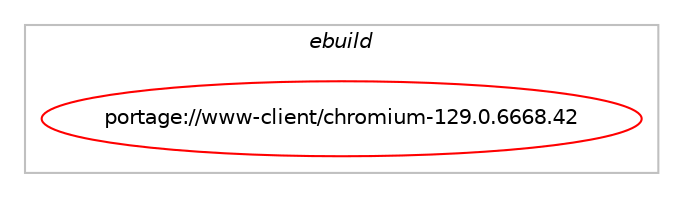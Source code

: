 digraph prolog {

# *************
# Graph options
# *************

newrank=true;
concentrate=true;
compound=true;
graph [rankdir=LR,fontname=Helvetica,fontsize=10,ranksep=1.5];#, ranksep=2.5, nodesep=0.2];
edge  [arrowhead=vee];
node  [fontname=Helvetica,fontsize=10];

# **********
# The ebuild
# **********

subgraph cluster_leftcol {
color=gray;
label=<<i>ebuild</i>>;
id [label="portage://www-client/chromium-129.0.6668.42", color=red, width=4, href="../www-client/chromium-129.0.6668.42.svg"];
}

# ****************
# The dependencies
# ****************

subgraph cluster_midcol {
color=gray;
label=<<i>dependencies</i>>;
subgraph cluster_compile {
fillcolor="#eeeeee";
style=filled;
label=<<i>compile</i>>;
# *** BEGIN UNKNOWN DEPENDENCY TYPE (TODO) ***
# id -> equal(use_conditional_group(negative,headless,portage://www-client/chromium-129.0.6668.42,[use_conditional_group(positive,X,portage://www-client/chromium-129.0.6668.42,[package_dependency(portage://www-client/chromium-129.0.6668.42,install,no,x11-libs,libXcomposite,none,[,,],any_same_slot,[]),package_dependency(portage://www-client/chromium-129.0.6668.42,install,no,x11-libs,libXcursor,none,[,,],any_same_slot,[]),package_dependency(portage://www-client/chromium-129.0.6668.42,install,no,x11-libs,libXdamage,none,[,,],any_same_slot,[]),package_dependency(portage://www-client/chromium-129.0.6668.42,install,no,x11-libs,libXfixes,none,[,,],any_same_slot,[]),package_dependency(portage://www-client/chromium-129.0.6668.42,install,no,x11-libs,libXi,greaterequal,[1.6.0,,,1.6.0],any_same_slot,[]),package_dependency(portage://www-client/chromium-129.0.6668.42,install,no,x11-libs,libXrandr,none,[,,],any_same_slot,[]),package_dependency(portage://www-client/chromium-129.0.6668.42,install,no,x11-libs,libXrender,none,[,,],any_same_slot,[]),package_dependency(portage://www-client/chromium-129.0.6668.42,install,no,x11-libs,libXtst,none,[,,],any_same_slot,[]),package_dependency(portage://www-client/chromium-129.0.6668.42,install,no,x11-libs,libxshmfence,none,[,,],any_same_slot,[])]),package_dependency(portage://www-client/chromium-129.0.6668.42,install,no,app-accessibility,at-spi2-core,greaterequal,[2.46.0,,,2.46.0],[slot(2)],[]),package_dependency(portage://www-client/chromium-129.0.6668.42,install,no,media-libs,mesa,none,[,,],any_same_slot,[use(optenable(X),none),use(optenable(wayland),none)]),use_conditional_group(positive,cups,portage://www-client/chromium-129.0.6668.42,[package_dependency(portage://www-client/chromium-129.0.6668.42,install,no,net-print,cups,greaterequal,[1.3.11,,,1.3.11],any_same_slot,[])]),package_dependency(portage://www-client/chromium-129.0.6668.42,install,no,virtual,udev,none,[,,],[],[]),package_dependency(portage://www-client/chromium-129.0.6668.42,install,no,x11-libs,cairo,none,[,,],any_same_slot,[]),package_dependency(portage://www-client/chromium-129.0.6668.42,install,no,x11-libs,gdk-pixbuf,none,[,,],[slot(2)],[]),package_dependency(portage://www-client/chromium-129.0.6668.42,install,no,x11-libs,pango,none,[,,],any_same_slot,[]),use_conditional_group(positive,qt5,portage://www-client/chromium-129.0.6668.42,[package_dependency(portage://www-client/chromium-129.0.6668.42,install,no,dev-qt,qtcore,none,[,,],[slot(5)],[]),package_dependency(portage://www-client/chromium-129.0.6668.42,install,no,dev-qt,qtwidgets,none,[,,],[slot(5)],[])]),use_conditional_group(positive,qt6,portage://www-client/chromium-129.0.6668.42,[package_dependency(portage://www-client/chromium-129.0.6668.42,install,no,dev-qt,qtbase,none,[,,],[slot(6)],[use(enable(gui),none),use(enable(widgets),none)])])]))
# *** END UNKNOWN DEPENDENCY TYPE (TODO) ***

# *** BEGIN UNKNOWN DEPENDENCY TYPE (TODO) ***
# id -> equal(use_conditional_group(negative,headless,portage://www-client/chromium-129.0.6668.42,[use_conditional_group(positive,gtk4,portage://www-client/chromium-129.0.6668.42,[package_dependency(portage://www-client/chromium-129.0.6668.42,install,no,gui-libs,gtk,none,[,,],[slot(4)],[use(optenable(X),none),use(optenable(wayland),none)])]),use_conditional_group(negative,gtk4,portage://www-client/chromium-129.0.6668.42,[package_dependency(portage://www-client/chromium-129.0.6668.42,install,no,x11-libs,gtk+,none,[,,],[slot(3)],[use(optenable(X),none),use(optenable(wayland),none)])])]))
# *** END UNKNOWN DEPENDENCY TYPE (TODO) ***

# *** BEGIN UNKNOWN DEPENDENCY TYPE (TODO) ***
# id -> equal(use_conditional_group(negative,headless,portage://www-client/chromium-129.0.6668.42,[package_dependency(portage://www-client/chromium-129.0.6668.42,install,no,dev-libs,glib,none,[,,],[slot(2)],[]),package_dependency(portage://www-client/chromium-129.0.6668.42,install,no,media-libs,alsa-lib,greaterequal,[1.0.19,,,1.0.19],any_same_slot,[]),use_conditional_group(positive,pulseaudio,portage://www-client/chromium-129.0.6668.42,[package_dependency(portage://www-client/chromium-129.0.6668.42,install,no,media-libs,libpulse,none,[,,],any_same_slot,[])]),package_dependency(portage://www-client/chromium-129.0.6668.42,install,no,sys-apps,pciutils,none,[,,],any_same_slot,[]),use_conditional_group(positive,kerberos,portage://www-client/chromium-129.0.6668.42,[package_dependency(portage://www-client/chromium-129.0.6668.42,install,no,virtual,krb5,none,[,,],[],[])]),use_conditional_group(positive,vaapi,portage://www-client/chromium-129.0.6668.42,[package_dependency(portage://www-client/chromium-129.0.6668.42,install,no,media-libs,libva,greaterequal,[2.7,,,2.7],any_same_slot,[use(optenable(X),none),use(optenable(wayland),none)])]),use_conditional_group(positive,X,portage://www-client/chromium-129.0.6668.42,[package_dependency(portage://www-client/chromium-129.0.6668.42,install,no,x11-base,xorg-proto,none,[,,],any_same_slot,[]),package_dependency(portage://www-client/chromium-129.0.6668.42,install,no,x11-libs,libX11,none,[,,],any_same_slot,[]),package_dependency(portage://www-client/chromium-129.0.6668.42,install,no,x11-libs,libxcb,none,[,,],any_same_slot,[]),package_dependency(portage://www-client/chromium-129.0.6668.42,install,no,x11-libs,libXext,none,[,,],any_same_slot,[])]),package_dependency(portage://www-client/chromium-129.0.6668.42,install,no,x11-libs,libxkbcommon,none,[,,],any_same_slot,[]),use_conditional_group(positive,wayland,portage://www-client/chromium-129.0.6668.42,[package_dependency(portage://www-client/chromium-129.0.6668.42,install,no,dev-libs,libffi,none,[,,],any_same_slot,[]),package_dependency(portage://www-client/chromium-129.0.6668.42,install,no,dev-libs,wayland,none,[,,],any_same_slot,[]),use_conditional_group(positive,screencast,portage://www-client/chromium-129.0.6668.42,[package_dependency(portage://www-client/chromium-129.0.6668.42,install,no,media-video,pipewire,none,[,,],any_same_slot,[])])])]))
# *** END UNKNOWN DEPENDENCY TYPE (TODO) ***

# *** BEGIN UNKNOWN DEPENDENCY TYPE (TODO) ***
# id -> equal(use_conditional_group(positive,system-harfbuzz,portage://www-client/chromium-129.0.6668.42,[package_dependency(portage://www-client/chromium-129.0.6668.42,install,no,media-libs,harfbuzz,greaterequal,[3,,,3],[slot(0),equal],[use(enable(icu),negative)])]))
# *** END UNKNOWN DEPENDENCY TYPE (TODO) ***

# *** BEGIN UNKNOWN DEPENDENCY TYPE (TODO) ***
# id -> equal(use_conditional_group(positive,system-icu,portage://www-client/chromium-129.0.6668.42,[package_dependency(portage://www-client/chromium-129.0.6668.42,install,no,dev-libs,icu,greaterequal,[73.0,,,73.0],any_same_slot,[])]))
# *** END UNKNOWN DEPENDENCY TYPE (TODO) ***

# *** BEGIN UNKNOWN DEPENDENCY TYPE (TODO) ***
# id -> equal(use_conditional_group(positive,system-png,portage://www-client/chromium-129.0.6668.42,[package_dependency(portage://www-client/chromium-129.0.6668.42,install,no,media-libs,libpng,none,[,,],any_same_slot,[use(disable(apng),negative)])]))
# *** END UNKNOWN DEPENDENCY TYPE (TODO) ***

# *** BEGIN UNKNOWN DEPENDENCY TYPE (TODO) ***
# id -> equal(use_conditional_group(positive,system-zstd,portage://www-client/chromium-129.0.6668.42,[package_dependency(portage://www-client/chromium-129.0.6668.42,install,no,app-arch,zstd,greaterequal,[1.5.5,,,1.5.5],any_same_slot,[])]))
# *** END UNKNOWN DEPENDENCY TYPE (TODO) ***

# *** BEGIN UNKNOWN DEPENDENCY TYPE (TODO) ***
# id -> equal(package_dependency(portage://www-client/chromium-129.0.6668.42,install,no,app-arch,bzip2,none,[,,],any_same_slot,[]))
# *** END UNKNOWN DEPENDENCY TYPE (TODO) ***

# *** BEGIN UNKNOWN DEPENDENCY TYPE (TODO) ***
# id -> equal(package_dependency(portage://www-client/chromium-129.0.6668.42,install,no,dev-libs,expat,none,[,,],any_same_slot,[]))
# *** END UNKNOWN DEPENDENCY TYPE (TODO) ***

# *** BEGIN UNKNOWN DEPENDENCY TYPE (TODO) ***
# id -> equal(package_dependency(portage://www-client/chromium-129.0.6668.42,install,no,dev-libs,libxml2,greaterequal,[2.12.4,,,2.12.4],any_same_slot,[use(enable(icu),none)]))
# *** END UNKNOWN DEPENDENCY TYPE (TODO) ***

# *** BEGIN UNKNOWN DEPENDENCY TYPE (TODO) ***
# id -> equal(package_dependency(portage://www-client/chromium-129.0.6668.42,install,no,dev-libs,libxslt,none,[,,],any_same_slot,[]))
# *** END UNKNOWN DEPENDENCY TYPE (TODO) ***

# *** BEGIN UNKNOWN DEPENDENCY TYPE (TODO) ***
# id -> equal(package_dependency(portage://www-client/chromium-129.0.6668.42,install,no,dev-libs,nspr,none,[,,],any_same_slot,[]))
# *** END UNKNOWN DEPENDENCY TYPE (TODO) ***

# *** BEGIN UNKNOWN DEPENDENCY TYPE (TODO) ***
# id -> equal(package_dependency(portage://www-client/chromium-129.0.6668.42,install,no,dev-libs,nss,greaterequal,[3.26,,,3.26],any_same_slot,[]))
# *** END UNKNOWN DEPENDENCY TYPE (TODO) ***

# *** BEGIN UNKNOWN DEPENDENCY TYPE (TODO) ***
# id -> equal(package_dependency(portage://www-client/chromium-129.0.6668.42,install,no,media-libs,flac,none,[,,],any_same_slot,[]))
# *** END UNKNOWN DEPENDENCY TYPE (TODO) ***

# *** BEGIN UNKNOWN DEPENDENCY TYPE (TODO) ***
# id -> equal(package_dependency(portage://www-client/chromium-129.0.6668.42,install,no,media-libs,fontconfig,none,[,,],any_same_slot,[]))
# *** END UNKNOWN DEPENDENCY TYPE (TODO) ***

# *** BEGIN UNKNOWN DEPENDENCY TYPE (TODO) ***
# id -> equal(package_dependency(portage://www-client/chromium-129.0.6668.42,install,no,media-libs,freetype,greaterequal,[2.11.0,,-r1,2.11.0-r1],any_same_slot,[]))
# *** END UNKNOWN DEPENDENCY TYPE (TODO) ***

# *** BEGIN UNKNOWN DEPENDENCY TYPE (TODO) ***
# id -> equal(package_dependency(portage://www-client/chromium-129.0.6668.42,install,no,media-libs,libjpeg-turbo,none,[,,],any_same_slot,[]))
# *** END UNKNOWN DEPENDENCY TYPE (TODO) ***

# *** BEGIN UNKNOWN DEPENDENCY TYPE (TODO) ***
# id -> equal(package_dependency(portage://www-client/chromium-129.0.6668.42,install,no,media-libs,libwebp,greaterequal,[0.4.0,,,0.4.0],any_same_slot,[]))
# *** END UNKNOWN DEPENDENCY TYPE (TODO) ***

# *** BEGIN UNKNOWN DEPENDENCY TYPE (TODO) ***
# id -> equal(package_dependency(portage://www-client/chromium-129.0.6668.42,install,no,media-libs,mesa,none,[,,],any_same_slot,[use(enable(gbm),positive)]))
# *** END UNKNOWN DEPENDENCY TYPE (TODO) ***

# *** BEGIN UNKNOWN DEPENDENCY TYPE (TODO) ***
# id -> equal(package_dependency(portage://www-client/chromium-129.0.6668.42,install,no,media-libs,openh264,greaterequal,[1.6.0,,,1.6.0],any_same_slot,[]))
# *** END UNKNOWN DEPENDENCY TYPE (TODO) ***

# *** BEGIN UNKNOWN DEPENDENCY TYPE (TODO) ***
# id -> equal(package_dependency(portage://www-client/chromium-129.0.6668.42,install,no,net-misc,curl,none,[,,],[],[use(enable(ssl),none)]))
# *** END UNKNOWN DEPENDENCY TYPE (TODO) ***

# *** BEGIN UNKNOWN DEPENDENCY TYPE (TODO) ***
# id -> equal(package_dependency(portage://www-client/chromium-129.0.6668.42,install,no,sys-apps,dbus,none,[,,],any_same_slot,[]))
# *** END UNKNOWN DEPENDENCY TYPE (TODO) ***

# *** BEGIN UNKNOWN DEPENDENCY TYPE (TODO) ***
# id -> equal(package_dependency(portage://www-client/chromium-129.0.6668.42,install,no,sys-libs,zlib,none,[,,],any_same_slot,[]))
# *** END UNKNOWN DEPENDENCY TYPE (TODO) ***

# *** BEGIN UNKNOWN DEPENDENCY TYPE (TODO) ***
# id -> equal(package_dependency(portage://www-client/chromium-129.0.6668.42,install,no,sys-libs,zlib,none,[,,],any_same_slot,[use(enable(minizip),none)]))
# *** END UNKNOWN DEPENDENCY TYPE (TODO) ***

# *** BEGIN UNKNOWN DEPENDENCY TYPE (TODO) ***
# id -> equal(package_dependency(portage://www-client/chromium-129.0.6668.42,install,no,x11-libs,libdrm,none,[,,],any_same_slot,[]))
# *** END UNKNOWN DEPENDENCY TYPE (TODO) ***

}
subgraph cluster_compileandrun {
fillcolor="#eeeeee";
style=filled;
label=<<i>compile and run</i>>;
}
subgraph cluster_run {
fillcolor="#eeeeee";
style=filled;
label=<<i>run</i>>;
# *** BEGIN UNKNOWN DEPENDENCY TYPE (TODO) ***
# id -> equal(use_conditional_group(negative,headless,portage://www-client/chromium-129.0.6668.42,[any_of_group([package_dependency(portage://www-client/chromium-129.0.6668.42,run,no,x11-libs,gtk+,none,[,,],[slot(3)],[use(optenable(X),none),use(optenable(wayland),none)]),package_dependency(portage://www-client/chromium-129.0.6668.42,run,no,gui-libs,gtk,none,[,,],[slot(4)],[use(optenable(X),none),use(optenable(wayland),none)])]),use_conditional_group(positive,qt5,portage://www-client/chromium-129.0.6668.42,[package_dependency(portage://www-client/chromium-129.0.6668.42,run,no,dev-qt,qtgui,none,[,,],[slot(5)],[use(optenable(X),none),use(optenable(wayland),none)])]),use_conditional_group(positive,qt6,portage://www-client/chromium-129.0.6668.42,[package_dependency(portage://www-client/chromium-129.0.6668.42,run,no,dev-qt,qtbase,none,[,,],[slot(6)],[use(optenable(X),none),use(optenable(wayland),none)])])]))
# *** END UNKNOWN DEPENDENCY TYPE (TODO) ***

# *** BEGIN UNKNOWN DEPENDENCY TYPE (TODO) ***
# id -> equal(use_conditional_group(negative,headless,portage://www-client/chromium-129.0.6668.42,[use_conditional_group(positive,X,portage://www-client/chromium-129.0.6668.42,[package_dependency(portage://www-client/chromium-129.0.6668.42,run,no,x11-libs,libXcomposite,none,[,,],any_same_slot,[]),package_dependency(portage://www-client/chromium-129.0.6668.42,run,no,x11-libs,libXcursor,none,[,,],any_same_slot,[]),package_dependency(portage://www-client/chromium-129.0.6668.42,run,no,x11-libs,libXdamage,none,[,,],any_same_slot,[]),package_dependency(portage://www-client/chromium-129.0.6668.42,run,no,x11-libs,libXfixes,none,[,,],any_same_slot,[]),package_dependency(portage://www-client/chromium-129.0.6668.42,run,no,x11-libs,libXi,greaterequal,[1.6.0,,,1.6.0],any_same_slot,[]),package_dependency(portage://www-client/chromium-129.0.6668.42,run,no,x11-libs,libXrandr,none,[,,],any_same_slot,[]),package_dependency(portage://www-client/chromium-129.0.6668.42,run,no,x11-libs,libXrender,none,[,,],any_same_slot,[]),package_dependency(portage://www-client/chromium-129.0.6668.42,run,no,x11-libs,libXtst,none,[,,],any_same_slot,[]),package_dependency(portage://www-client/chromium-129.0.6668.42,run,no,x11-libs,libxshmfence,none,[,,],any_same_slot,[])]),package_dependency(portage://www-client/chromium-129.0.6668.42,run,no,app-accessibility,at-spi2-core,greaterequal,[2.46.0,,,2.46.0],[slot(2)],[]),package_dependency(portage://www-client/chromium-129.0.6668.42,run,no,media-libs,mesa,none,[,,],any_same_slot,[use(optenable(X),none),use(optenable(wayland),none)]),use_conditional_group(positive,cups,portage://www-client/chromium-129.0.6668.42,[package_dependency(portage://www-client/chromium-129.0.6668.42,run,no,net-print,cups,greaterequal,[1.3.11,,,1.3.11],any_same_slot,[])]),package_dependency(portage://www-client/chromium-129.0.6668.42,run,no,virtual,udev,none,[,,],[],[]),package_dependency(portage://www-client/chromium-129.0.6668.42,run,no,x11-libs,cairo,none,[,,],any_same_slot,[]),package_dependency(portage://www-client/chromium-129.0.6668.42,run,no,x11-libs,gdk-pixbuf,none,[,,],[slot(2)],[]),package_dependency(portage://www-client/chromium-129.0.6668.42,run,no,x11-libs,pango,none,[,,],any_same_slot,[]),use_conditional_group(positive,qt5,portage://www-client/chromium-129.0.6668.42,[package_dependency(portage://www-client/chromium-129.0.6668.42,run,no,dev-qt,qtcore,none,[,,],[slot(5)],[]),package_dependency(portage://www-client/chromium-129.0.6668.42,run,no,dev-qt,qtwidgets,none,[,,],[slot(5)],[])]),use_conditional_group(positive,qt6,portage://www-client/chromium-129.0.6668.42,[package_dependency(portage://www-client/chromium-129.0.6668.42,run,no,dev-qt,qtbase,none,[,,],[slot(6)],[use(enable(gui),none),use(enable(widgets),none)])])]))
# *** END UNKNOWN DEPENDENCY TYPE (TODO) ***

# *** BEGIN UNKNOWN DEPENDENCY TYPE (TODO) ***
# id -> equal(use_conditional_group(negative,headless,portage://www-client/chromium-129.0.6668.42,[package_dependency(portage://www-client/chromium-129.0.6668.42,run,no,dev-libs,glib,none,[,,],[slot(2)],[]),package_dependency(portage://www-client/chromium-129.0.6668.42,run,no,media-libs,alsa-lib,greaterequal,[1.0.19,,,1.0.19],any_same_slot,[]),use_conditional_group(positive,pulseaudio,portage://www-client/chromium-129.0.6668.42,[package_dependency(portage://www-client/chromium-129.0.6668.42,run,no,media-libs,libpulse,none,[,,],any_same_slot,[])]),package_dependency(portage://www-client/chromium-129.0.6668.42,run,no,sys-apps,pciutils,none,[,,],any_same_slot,[]),use_conditional_group(positive,kerberos,portage://www-client/chromium-129.0.6668.42,[package_dependency(portage://www-client/chromium-129.0.6668.42,run,no,virtual,krb5,none,[,,],[],[])]),use_conditional_group(positive,vaapi,portage://www-client/chromium-129.0.6668.42,[package_dependency(portage://www-client/chromium-129.0.6668.42,run,no,media-libs,libva,greaterequal,[2.7,,,2.7],any_same_slot,[use(optenable(X),none),use(optenable(wayland),none)])]),use_conditional_group(positive,X,portage://www-client/chromium-129.0.6668.42,[package_dependency(portage://www-client/chromium-129.0.6668.42,run,no,x11-base,xorg-proto,none,[,,],any_same_slot,[]),package_dependency(portage://www-client/chromium-129.0.6668.42,run,no,x11-libs,libX11,none,[,,],any_same_slot,[]),package_dependency(portage://www-client/chromium-129.0.6668.42,run,no,x11-libs,libxcb,none,[,,],any_same_slot,[]),package_dependency(portage://www-client/chromium-129.0.6668.42,run,no,x11-libs,libXext,none,[,,],any_same_slot,[])]),package_dependency(portage://www-client/chromium-129.0.6668.42,run,no,x11-libs,libxkbcommon,none,[,,],any_same_slot,[]),use_conditional_group(positive,wayland,portage://www-client/chromium-129.0.6668.42,[package_dependency(portage://www-client/chromium-129.0.6668.42,run,no,dev-libs,libffi,none,[,,],any_same_slot,[]),package_dependency(portage://www-client/chromium-129.0.6668.42,run,no,dev-libs,wayland,none,[,,],any_same_slot,[]),use_conditional_group(positive,screencast,portage://www-client/chromium-129.0.6668.42,[package_dependency(portage://www-client/chromium-129.0.6668.42,run,no,media-video,pipewire,none,[,,],any_same_slot,[])])])]))
# *** END UNKNOWN DEPENDENCY TYPE (TODO) ***

# *** BEGIN UNKNOWN DEPENDENCY TYPE (TODO) ***
# id -> equal(use_conditional_group(positive,bindist,portage://www-client/chromium-129.0.6668.42,[use_conditional_group(negative,ffmpeg-chromium,portage://www-client/chromium-129.0.6668.42,[package_dependency(portage://www-client/chromium-129.0.6668.42,run,no,media-video,ffmpeg,greaterequal,[6.1,,-r1,6.1-r1],[slot(0),subslot(58.60.60)],[use(enable(chromium),none)])]),use_conditional_group(positive,ffmpeg-chromium,portage://www-client/chromium-129.0.6668.42,[package_dependency(portage://www-client/chromium-129.0.6668.42,run,no,media-video,ffmpeg-chromium,none,[,,],[slot(129)],[])])]))
# *** END UNKNOWN DEPENDENCY TYPE (TODO) ***

# *** BEGIN UNKNOWN DEPENDENCY TYPE (TODO) ***
# id -> equal(use_conditional_group(positive,selinux,portage://www-client/chromium-129.0.6668.42,[package_dependency(portage://www-client/chromium-129.0.6668.42,run,no,sec-policy,selinux-chromium,none,[,,],[],[])]))
# *** END UNKNOWN DEPENDENCY TYPE (TODO) ***

# *** BEGIN UNKNOWN DEPENDENCY TYPE (TODO) ***
# id -> equal(use_conditional_group(positive,system-harfbuzz,portage://www-client/chromium-129.0.6668.42,[package_dependency(portage://www-client/chromium-129.0.6668.42,run,no,media-libs,harfbuzz,greaterequal,[3,,,3],[slot(0),equal],[use(enable(icu),negative)])]))
# *** END UNKNOWN DEPENDENCY TYPE (TODO) ***

# *** BEGIN UNKNOWN DEPENDENCY TYPE (TODO) ***
# id -> equal(use_conditional_group(positive,system-icu,portage://www-client/chromium-129.0.6668.42,[package_dependency(portage://www-client/chromium-129.0.6668.42,run,no,dev-libs,icu,greaterequal,[73.0,,,73.0],any_same_slot,[])]))
# *** END UNKNOWN DEPENDENCY TYPE (TODO) ***

# *** BEGIN UNKNOWN DEPENDENCY TYPE (TODO) ***
# id -> equal(use_conditional_group(positive,system-png,portage://www-client/chromium-129.0.6668.42,[package_dependency(portage://www-client/chromium-129.0.6668.42,run,no,media-libs,libpng,none,[,,],any_same_slot,[use(disable(apng),negative)])]))
# *** END UNKNOWN DEPENDENCY TYPE (TODO) ***

# *** BEGIN UNKNOWN DEPENDENCY TYPE (TODO) ***
# id -> equal(use_conditional_group(positive,system-zstd,portage://www-client/chromium-129.0.6668.42,[package_dependency(portage://www-client/chromium-129.0.6668.42,run,no,app-arch,zstd,greaterequal,[1.5.5,,,1.5.5],any_same_slot,[])]))
# *** END UNKNOWN DEPENDENCY TYPE (TODO) ***

# *** BEGIN UNKNOWN DEPENDENCY TYPE (TODO) ***
# id -> equal(package_dependency(portage://www-client/chromium-129.0.6668.42,run,no,app-arch,bzip2,none,[,,],any_same_slot,[]))
# *** END UNKNOWN DEPENDENCY TYPE (TODO) ***

# *** BEGIN UNKNOWN DEPENDENCY TYPE (TODO) ***
# id -> equal(package_dependency(portage://www-client/chromium-129.0.6668.42,run,no,dev-libs,expat,none,[,,],any_same_slot,[]))
# *** END UNKNOWN DEPENDENCY TYPE (TODO) ***

# *** BEGIN UNKNOWN DEPENDENCY TYPE (TODO) ***
# id -> equal(package_dependency(portage://www-client/chromium-129.0.6668.42,run,no,dev-libs,libxml2,greaterequal,[2.12.4,,,2.12.4],any_same_slot,[use(enable(icu),none)]))
# *** END UNKNOWN DEPENDENCY TYPE (TODO) ***

# *** BEGIN UNKNOWN DEPENDENCY TYPE (TODO) ***
# id -> equal(package_dependency(portage://www-client/chromium-129.0.6668.42,run,no,dev-libs,libxslt,none,[,,],any_same_slot,[]))
# *** END UNKNOWN DEPENDENCY TYPE (TODO) ***

# *** BEGIN UNKNOWN DEPENDENCY TYPE (TODO) ***
# id -> equal(package_dependency(portage://www-client/chromium-129.0.6668.42,run,no,dev-libs,nspr,none,[,,],any_same_slot,[]))
# *** END UNKNOWN DEPENDENCY TYPE (TODO) ***

# *** BEGIN UNKNOWN DEPENDENCY TYPE (TODO) ***
# id -> equal(package_dependency(portage://www-client/chromium-129.0.6668.42,run,no,dev-libs,nss,greaterequal,[3.26,,,3.26],any_same_slot,[]))
# *** END UNKNOWN DEPENDENCY TYPE (TODO) ***

# *** BEGIN UNKNOWN DEPENDENCY TYPE (TODO) ***
# id -> equal(package_dependency(portage://www-client/chromium-129.0.6668.42,run,no,media-libs,flac,none,[,,],any_same_slot,[]))
# *** END UNKNOWN DEPENDENCY TYPE (TODO) ***

# *** BEGIN UNKNOWN DEPENDENCY TYPE (TODO) ***
# id -> equal(package_dependency(portage://www-client/chromium-129.0.6668.42,run,no,media-libs,fontconfig,none,[,,],any_same_slot,[]))
# *** END UNKNOWN DEPENDENCY TYPE (TODO) ***

# *** BEGIN UNKNOWN DEPENDENCY TYPE (TODO) ***
# id -> equal(package_dependency(portage://www-client/chromium-129.0.6668.42,run,no,media-libs,freetype,greaterequal,[2.11.0,,-r1,2.11.0-r1],any_same_slot,[]))
# *** END UNKNOWN DEPENDENCY TYPE (TODO) ***

# *** BEGIN UNKNOWN DEPENDENCY TYPE (TODO) ***
# id -> equal(package_dependency(portage://www-client/chromium-129.0.6668.42,run,no,media-libs,libjpeg-turbo,none,[,,],any_same_slot,[]))
# *** END UNKNOWN DEPENDENCY TYPE (TODO) ***

# *** BEGIN UNKNOWN DEPENDENCY TYPE (TODO) ***
# id -> equal(package_dependency(portage://www-client/chromium-129.0.6668.42,run,no,media-libs,libwebp,greaterequal,[0.4.0,,,0.4.0],any_same_slot,[]))
# *** END UNKNOWN DEPENDENCY TYPE (TODO) ***

# *** BEGIN UNKNOWN DEPENDENCY TYPE (TODO) ***
# id -> equal(package_dependency(portage://www-client/chromium-129.0.6668.42,run,no,media-libs,mesa,none,[,,],any_same_slot,[use(enable(gbm),positive)]))
# *** END UNKNOWN DEPENDENCY TYPE (TODO) ***

# *** BEGIN UNKNOWN DEPENDENCY TYPE (TODO) ***
# id -> equal(package_dependency(portage://www-client/chromium-129.0.6668.42,run,no,media-libs,openh264,greaterequal,[1.6.0,,,1.6.0],any_same_slot,[]))
# *** END UNKNOWN DEPENDENCY TYPE (TODO) ***

# *** BEGIN UNKNOWN DEPENDENCY TYPE (TODO) ***
# id -> equal(package_dependency(portage://www-client/chromium-129.0.6668.42,run,no,net-misc,curl,none,[,,],[],[use(enable(ssl),none)]))
# *** END UNKNOWN DEPENDENCY TYPE (TODO) ***

# *** BEGIN UNKNOWN DEPENDENCY TYPE (TODO) ***
# id -> equal(package_dependency(portage://www-client/chromium-129.0.6668.42,run,no,sys-apps,dbus,none,[,,],any_same_slot,[]))
# *** END UNKNOWN DEPENDENCY TYPE (TODO) ***

# *** BEGIN UNKNOWN DEPENDENCY TYPE (TODO) ***
# id -> equal(package_dependency(portage://www-client/chromium-129.0.6668.42,run,no,sys-libs,zlib,none,[,,],any_same_slot,[]))
# *** END UNKNOWN DEPENDENCY TYPE (TODO) ***

# *** BEGIN UNKNOWN DEPENDENCY TYPE (TODO) ***
# id -> equal(package_dependency(portage://www-client/chromium-129.0.6668.42,run,no,sys-libs,zlib,none,[,,],any_same_slot,[use(enable(minizip),none)]))
# *** END UNKNOWN DEPENDENCY TYPE (TODO) ***

# *** BEGIN UNKNOWN DEPENDENCY TYPE (TODO) ***
# id -> equal(package_dependency(portage://www-client/chromium-129.0.6668.42,run,no,virtual,ttf-fonts,none,[,,],[],[]))
# *** END UNKNOWN DEPENDENCY TYPE (TODO) ***

# *** BEGIN UNKNOWN DEPENDENCY TYPE (TODO) ***
# id -> equal(package_dependency(portage://www-client/chromium-129.0.6668.42,run,no,x11-libs,libdrm,none,[,,],any_same_slot,[]))
# *** END UNKNOWN DEPENDENCY TYPE (TODO) ***

}
}

# **************
# The candidates
# **************

subgraph cluster_choices {
rank=same;
color=gray;
label=<<i>candidates</i>>;

}

}
